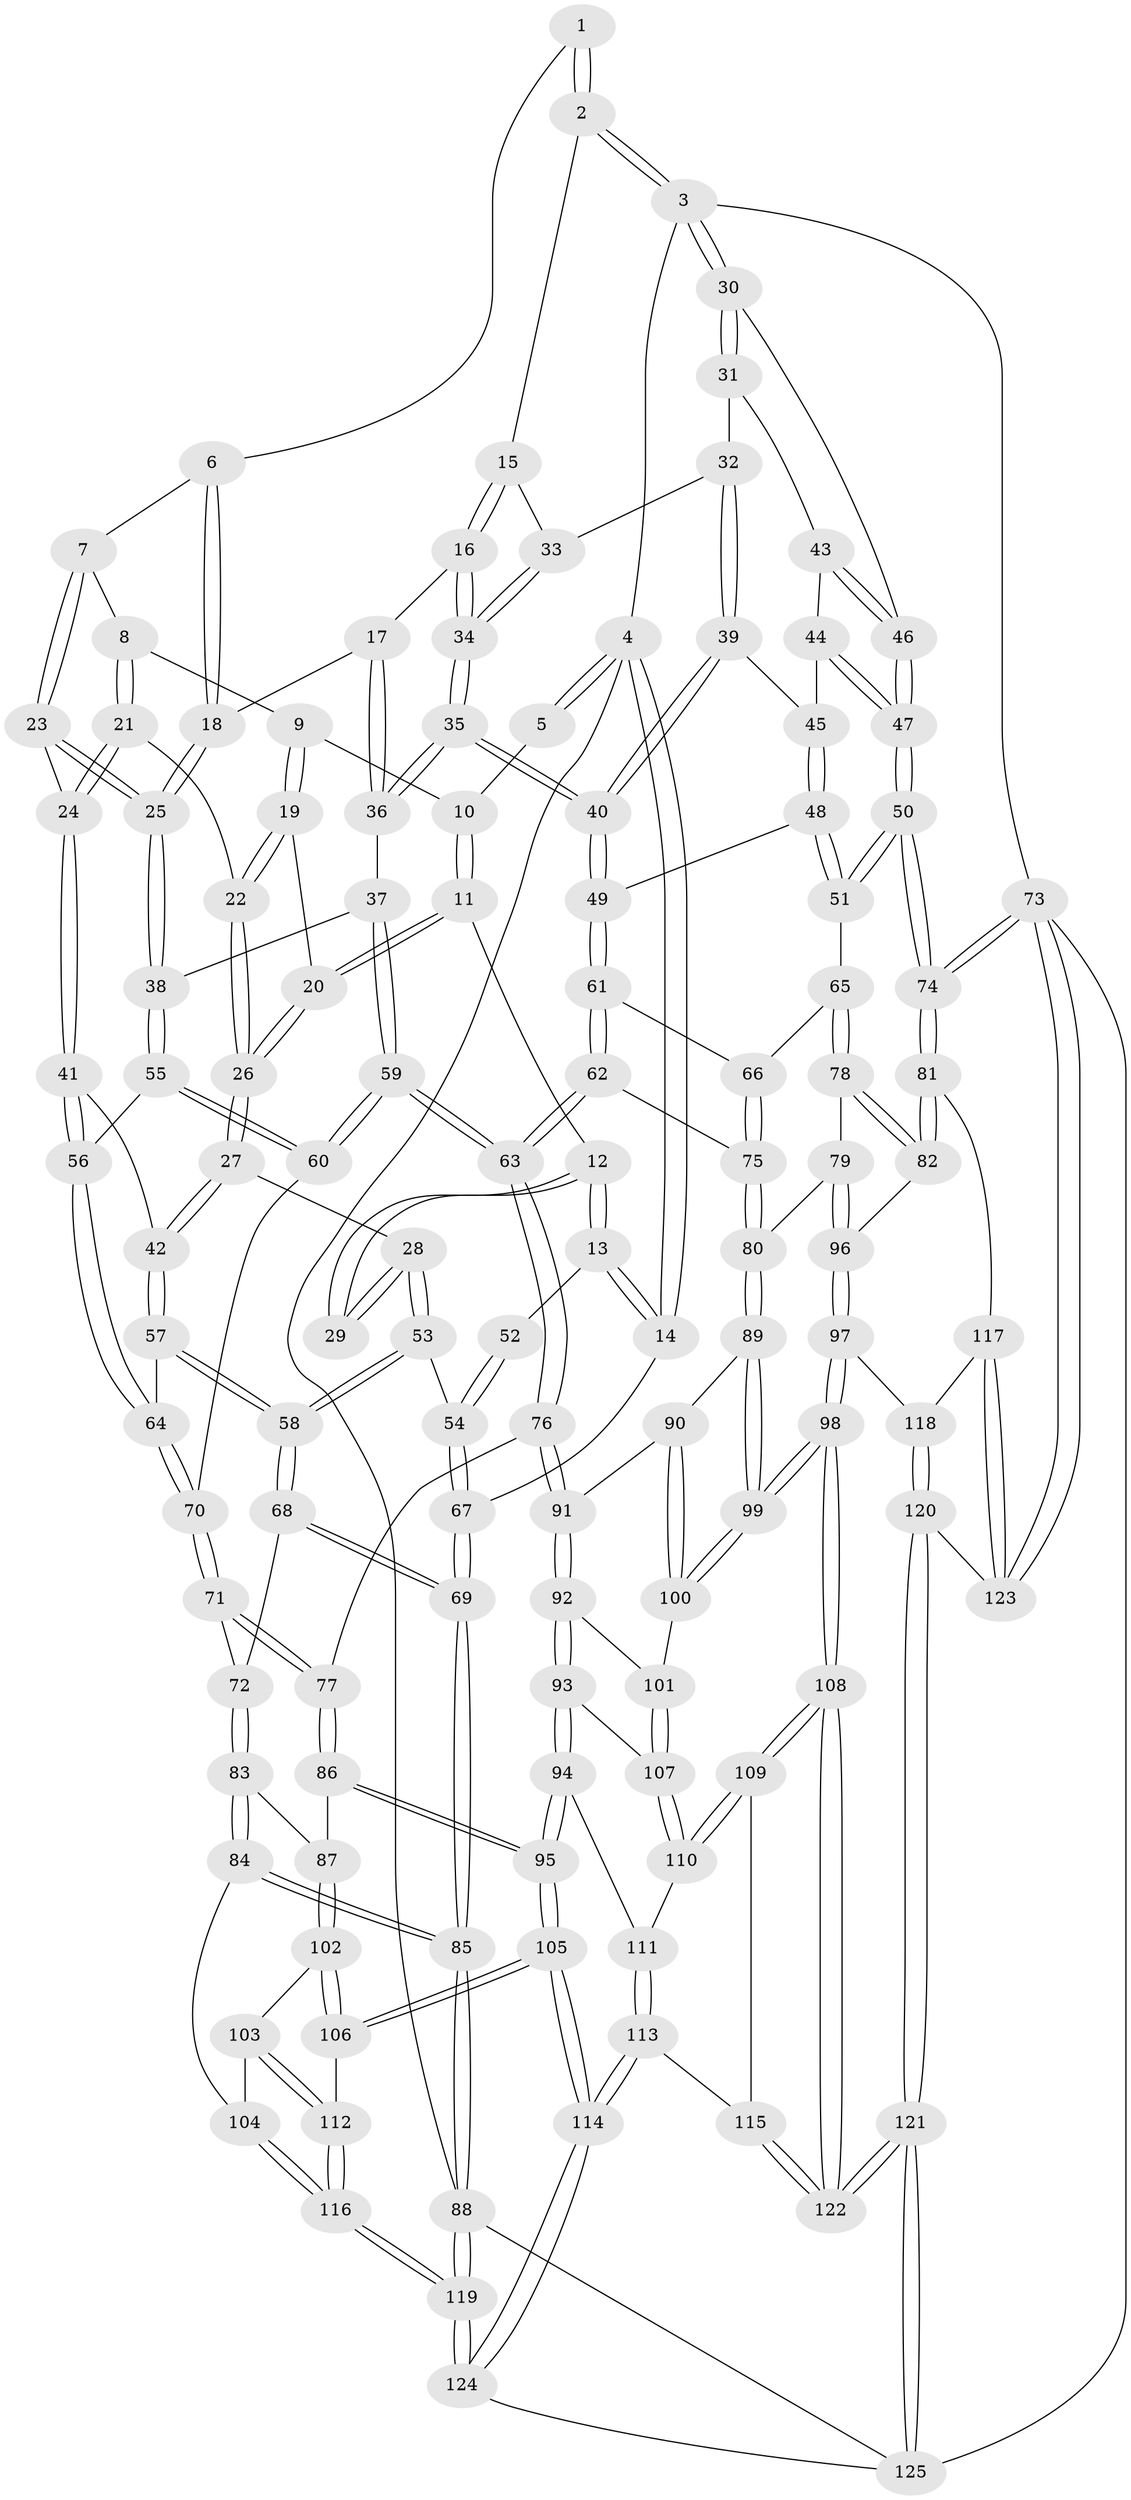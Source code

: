 // Generated by graph-tools (version 1.1) at 2025/38/03/09/25 02:38:55]
// undirected, 125 vertices, 309 edges
graph export_dot {
graph [start="1"]
  node [color=gray90,style=filled];
  1 [pos="+0.4827641175736447+0"];
  2 [pos="+0.8912520907149696+0"];
  3 [pos="+1+0"];
  4 [pos="+0+0"];
  5 [pos="+0.19854259467900712+0"];
  6 [pos="+0.47921471873032284+0"];
  7 [pos="+0.36648390690577937+0.06087530875456052"];
  8 [pos="+0.30770954266103+0.02600210018947101"];
  9 [pos="+0.2842403858392026+0.004731101555285241"];
  10 [pos="+0.21081307152483514+0"];
  11 [pos="+0.1462607872461654+0.07857636341876252"];
  12 [pos="+0.1284430502744175+0.08936213247519482"];
  13 [pos="+0+0.1608505461592773"];
  14 [pos="+0+0.16446677367545678"];
  15 [pos="+0.8105345541009397+0"];
  16 [pos="+0.6076218758140322+0.08619531492211799"];
  17 [pos="+0.5987753187669662+0.08917286992966002"];
  18 [pos="+0.514687124222204+0.0871668306438795"];
  19 [pos="+0.25400384372768625+0.08775199756424144"];
  20 [pos="+0.1904148093470971+0.11106693130657791"];
  21 [pos="+0.3179439115703698+0.15783300493479438"];
  22 [pos="+0.2887653905332846+0.15634075748926743"];
  23 [pos="+0.3987438748041354+0.17956416366105735"];
  24 [pos="+0.395837689104185+0.180701890507836"];
  25 [pos="+0.45800433157087694+0.18349456524569954"];
  26 [pos="+0.2093479772866696+0.20932202420274898"];
  27 [pos="+0.203278463589431+0.22135964653370943"];
  28 [pos="+0.18331429249216022+0.2243385239149836"];
  29 [pos="+0.15035962065192185+0.21387079593529454"];
  30 [pos="+1+0"];
  31 [pos="+0.8998104900893056+0.1863872752711669"];
  32 [pos="+0.816516628252615+0.10363675071985895"];
  33 [pos="+0.8089172971475228+0"];
  34 [pos="+0.6864969097623815+0.18272742179755908"];
  35 [pos="+0.6923820786050463+0.2409055056383784"];
  36 [pos="+0.6059155025958431+0.24101410132578946"];
  37 [pos="+0.5899508898316427+0.24654163751830702"];
  38 [pos="+0.4581020515900696+0.1836293987795477"];
  39 [pos="+0.79838575354766+0.16674778340859708"];
  40 [pos="+0.7275414608941052+0.26358074253986086"];
  41 [pos="+0.35000369276195714+0.24915304428296256"];
  42 [pos="+0.2568130052997864+0.28688193518219307"];
  43 [pos="+0.8955947372256391+0.21264079588540802"];
  44 [pos="+0.8942262164394892+0.21730147726367663"];
  45 [pos="+0.8809415832277626+0.229586980885896"];
  46 [pos="+1+0.13967054488418487"];
  47 [pos="+1+0.3381785496968089"];
  48 [pos="+0.8629006880811292+0.27391125253297666"];
  49 [pos="+0.7350778107369333+0.27865913776362566"];
  50 [pos="+1+0.37631391860516256"];
  51 [pos="+0.9734605813949138+0.40375437959291005"];
  52 [pos="+0.1292677308102766+0.21252159520544867"];
  53 [pos="+0.11607300617661902+0.34632047108702424"];
  54 [pos="+0.07887208835296085+0.34097067829694455"];
  55 [pos="+0.4613681840356389+0.3538064930165629"];
  56 [pos="+0.3797471114354098+0.33555835170794496"];
  57 [pos="+0.2547092377730297+0.3442279487067987"];
  58 [pos="+0.1786996894867539+0.395199432038549"];
  59 [pos="+0.5355821831647879+0.43054792033615774"];
  60 [pos="+0.4975271013882901+0.40250919513095385"];
  61 [pos="+0.7325282462220336+0.32697332283216196"];
  62 [pos="+0.5597561144497575+0.4609069220216755"];
  63 [pos="+0.5538708029231807+0.46254382708156244"];
  64 [pos="+0.3114656281427428+0.3803570786768458"];
  65 [pos="+0.9433813615826584+0.420722591996706"];
  66 [pos="+0.8067047059922617+0.420031241465597"];
  67 [pos="+0+0.3329371548409236"];
  68 [pos="+0.17667761341209737+0.4261697809544107"];
  69 [pos="+0+0.453025668170158"];
  70 [pos="+0.328390744273682+0.4315135845036034"];
  71 [pos="+0.32049819864169377+0.4697738417386775"];
  72 [pos="+0.18438496169630283+0.4863839733014341"];
  73 [pos="+1+1"];
  74 [pos="+1+0.6989274396119696"];
  75 [pos="+0.7557382424967306+0.4968070091457712"];
  76 [pos="+0.5501692978390521+0.47480908198689525"];
  77 [pos="+0.3716744232092037+0.5586255227889996"];
  78 [pos="+0.8784014002718971+0.5898371339054939"];
  79 [pos="+0.806690207160766+0.5887773656556443"];
  80 [pos="+0.7775318494829897+0.582811442149848"];
  81 [pos="+1+0.7027019687281107"];
  82 [pos="+0.9060901885618988+0.6230711817212038"];
  83 [pos="+0.15588875347680256+0.5516449950620809"];
  84 [pos="+0+0.6421454565580331"];
  85 [pos="+0+0.6375757553487366"];
  86 [pos="+0.35056969325422527+0.6075895841396125"];
  87 [pos="+0.25720223124709474+0.6189596173875721"];
  88 [pos="+0+1"];
  89 [pos="+0.7379555251511553+0.61682464009064"];
  90 [pos="+0.6833322247996296+0.6218769380889598"];
  91 [pos="+0.5743592080374086+0.5624002320549968"];
  92 [pos="+0.5362765741169232+0.6599052794586753"];
  93 [pos="+0.5338273994318362+0.6631880156731113"];
  94 [pos="+0.4694539454044847+0.7350067895263805"];
  95 [pos="+0.4334260260052509+0.7517295384848093"];
  96 [pos="+0.832113952083485+0.7902075655025487"];
  97 [pos="+0.8310221630956471+0.7939079411527526"];
  98 [pos="+0.7894100377327656+0.8022393941307084"];
  99 [pos="+0.7709515986397297+0.7580011277676674"];
  100 [pos="+0.6642578239970198+0.6848549181468426"];
  101 [pos="+0.6483673234979624+0.7058060751572509"];
  102 [pos="+0.23226182440899604+0.6961294943834044"];
  103 [pos="+0.1723567119176902+0.7488606588834475"];
  104 [pos="+0.017203168051785046+0.7072864259687545"];
  105 [pos="+0.40300495243568313+0.8237675316878588"];
  106 [pos="+0.38365190044914205+0.8250136874413208"];
  107 [pos="+0.6446257149579789+0.7566384584575493"];
  108 [pos="+0.7350819892873114+0.8467318539493088"];
  109 [pos="+0.7085872480552193+0.8368136992012505"];
  110 [pos="+0.6465833975788038+0.7870550460834278"];
  111 [pos="+0.6153269724206879+0.7855361964143079"];
  112 [pos="+0.23818917978029344+0.8669048323164006"];
  113 [pos="+0.5229265682565687+0.8959226779289046"];
  114 [pos="+0.442764473666933+0.8992147881010368"];
  115 [pos="+0.5462841513326944+0.8998468772196555"];
  116 [pos="+0.16810522351815282+0.9581472730022689"];
  117 [pos="+0.894098894040865+0.8112246297054014"];
  118 [pos="+0.8844901488551403+0.8121412596981811"];
  119 [pos="+0.019587120521605897+1"];
  120 [pos="+0.9012934701608911+0.9661127840388558"];
  121 [pos="+0.7546638922678895+1"];
  122 [pos="+0.7307680216628915+1"];
  123 [pos="+1+0.9353432270457165"];
  124 [pos="+0.4271001433815784+1"];
  125 [pos="+0.7525956226549512+1"];
  1 -- 2;
  1 -- 2;
  1 -- 6;
  2 -- 3;
  2 -- 3;
  2 -- 15;
  3 -- 4;
  3 -- 30;
  3 -- 30;
  3 -- 73;
  4 -- 5;
  4 -- 5;
  4 -- 14;
  4 -- 14;
  4 -- 88;
  5 -- 10;
  6 -- 7;
  6 -- 18;
  6 -- 18;
  7 -- 8;
  7 -- 23;
  7 -- 23;
  8 -- 9;
  8 -- 21;
  8 -- 21;
  9 -- 10;
  9 -- 19;
  9 -- 19;
  10 -- 11;
  10 -- 11;
  11 -- 12;
  11 -- 20;
  11 -- 20;
  12 -- 13;
  12 -- 13;
  12 -- 29;
  12 -- 29;
  13 -- 14;
  13 -- 14;
  13 -- 52;
  14 -- 67;
  15 -- 16;
  15 -- 16;
  15 -- 33;
  16 -- 17;
  16 -- 34;
  16 -- 34;
  17 -- 18;
  17 -- 36;
  17 -- 36;
  18 -- 25;
  18 -- 25;
  19 -- 20;
  19 -- 22;
  19 -- 22;
  20 -- 26;
  20 -- 26;
  21 -- 22;
  21 -- 24;
  21 -- 24;
  22 -- 26;
  22 -- 26;
  23 -- 24;
  23 -- 25;
  23 -- 25;
  24 -- 41;
  24 -- 41;
  25 -- 38;
  25 -- 38;
  26 -- 27;
  26 -- 27;
  27 -- 28;
  27 -- 42;
  27 -- 42;
  28 -- 29;
  28 -- 29;
  28 -- 53;
  28 -- 53;
  30 -- 31;
  30 -- 31;
  30 -- 46;
  31 -- 32;
  31 -- 43;
  32 -- 33;
  32 -- 39;
  32 -- 39;
  33 -- 34;
  33 -- 34;
  34 -- 35;
  34 -- 35;
  35 -- 36;
  35 -- 36;
  35 -- 40;
  35 -- 40;
  36 -- 37;
  37 -- 38;
  37 -- 59;
  37 -- 59;
  38 -- 55;
  38 -- 55;
  39 -- 40;
  39 -- 40;
  39 -- 45;
  40 -- 49;
  40 -- 49;
  41 -- 42;
  41 -- 56;
  41 -- 56;
  42 -- 57;
  42 -- 57;
  43 -- 44;
  43 -- 46;
  43 -- 46;
  44 -- 45;
  44 -- 47;
  44 -- 47;
  45 -- 48;
  45 -- 48;
  46 -- 47;
  46 -- 47;
  47 -- 50;
  47 -- 50;
  48 -- 49;
  48 -- 51;
  48 -- 51;
  49 -- 61;
  49 -- 61;
  50 -- 51;
  50 -- 51;
  50 -- 74;
  50 -- 74;
  51 -- 65;
  52 -- 54;
  52 -- 54;
  53 -- 54;
  53 -- 58;
  53 -- 58;
  54 -- 67;
  54 -- 67;
  55 -- 56;
  55 -- 60;
  55 -- 60;
  56 -- 64;
  56 -- 64;
  57 -- 58;
  57 -- 58;
  57 -- 64;
  58 -- 68;
  58 -- 68;
  59 -- 60;
  59 -- 60;
  59 -- 63;
  59 -- 63;
  60 -- 70;
  61 -- 62;
  61 -- 62;
  61 -- 66;
  62 -- 63;
  62 -- 63;
  62 -- 75;
  63 -- 76;
  63 -- 76;
  64 -- 70;
  64 -- 70;
  65 -- 66;
  65 -- 78;
  65 -- 78;
  66 -- 75;
  66 -- 75;
  67 -- 69;
  67 -- 69;
  68 -- 69;
  68 -- 69;
  68 -- 72;
  69 -- 85;
  69 -- 85;
  70 -- 71;
  70 -- 71;
  71 -- 72;
  71 -- 77;
  71 -- 77;
  72 -- 83;
  72 -- 83;
  73 -- 74;
  73 -- 74;
  73 -- 123;
  73 -- 123;
  73 -- 125;
  74 -- 81;
  74 -- 81;
  75 -- 80;
  75 -- 80;
  76 -- 77;
  76 -- 91;
  76 -- 91;
  77 -- 86;
  77 -- 86;
  78 -- 79;
  78 -- 82;
  78 -- 82;
  79 -- 80;
  79 -- 96;
  79 -- 96;
  80 -- 89;
  80 -- 89;
  81 -- 82;
  81 -- 82;
  81 -- 117;
  82 -- 96;
  83 -- 84;
  83 -- 84;
  83 -- 87;
  84 -- 85;
  84 -- 85;
  84 -- 104;
  85 -- 88;
  85 -- 88;
  86 -- 87;
  86 -- 95;
  86 -- 95;
  87 -- 102;
  87 -- 102;
  88 -- 119;
  88 -- 119;
  88 -- 125;
  89 -- 90;
  89 -- 99;
  89 -- 99;
  90 -- 91;
  90 -- 100;
  90 -- 100;
  91 -- 92;
  91 -- 92;
  92 -- 93;
  92 -- 93;
  92 -- 101;
  93 -- 94;
  93 -- 94;
  93 -- 107;
  94 -- 95;
  94 -- 95;
  94 -- 111;
  95 -- 105;
  95 -- 105;
  96 -- 97;
  96 -- 97;
  97 -- 98;
  97 -- 98;
  97 -- 118;
  98 -- 99;
  98 -- 99;
  98 -- 108;
  98 -- 108;
  99 -- 100;
  99 -- 100;
  100 -- 101;
  101 -- 107;
  101 -- 107;
  102 -- 103;
  102 -- 106;
  102 -- 106;
  103 -- 104;
  103 -- 112;
  103 -- 112;
  104 -- 116;
  104 -- 116;
  105 -- 106;
  105 -- 106;
  105 -- 114;
  105 -- 114;
  106 -- 112;
  107 -- 110;
  107 -- 110;
  108 -- 109;
  108 -- 109;
  108 -- 122;
  108 -- 122;
  109 -- 110;
  109 -- 110;
  109 -- 115;
  110 -- 111;
  111 -- 113;
  111 -- 113;
  112 -- 116;
  112 -- 116;
  113 -- 114;
  113 -- 114;
  113 -- 115;
  114 -- 124;
  114 -- 124;
  115 -- 122;
  115 -- 122;
  116 -- 119;
  116 -- 119;
  117 -- 118;
  117 -- 123;
  117 -- 123;
  118 -- 120;
  118 -- 120;
  119 -- 124;
  119 -- 124;
  120 -- 121;
  120 -- 121;
  120 -- 123;
  121 -- 122;
  121 -- 122;
  121 -- 125;
  121 -- 125;
  124 -- 125;
}

